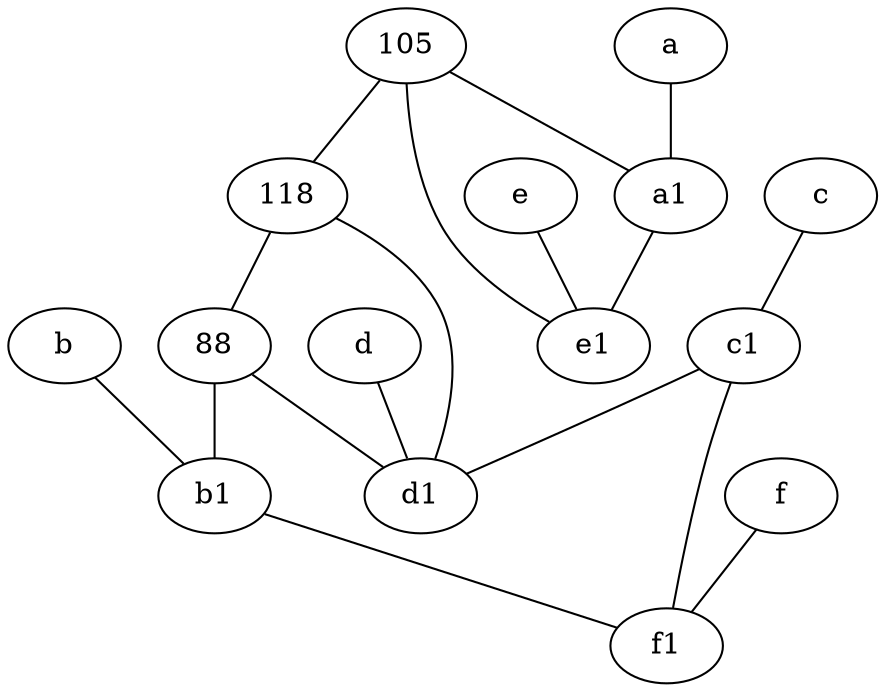 graph {
	node [labelfontsize=50]
	b [labelfontsize=50 pos="10,4!"]
	e1 [labelfontsize=50 pos="7,7!"]
	b1 [labelfontsize=50 pos="9,4!"]
	c [labelfontsize=50 pos="4.5,2!"]
	c1 [labelfontsize=50 pos="4.5,3!"]
	f1 [labelfontsize=50 pos="3,8!"]
	a [labelfontsize=50 pos="8,2!"]
	d1 [labelfontsize=50 pos="3,5!"]
	a1 [labelfontsize=50 pos="8,3!"]
	f [labelfontsize=50 pos="3,9!"]
	e [labelfontsize=50 pos="7,9!"]
	d [labelfontsize=50 pos="2,5!"]
	118 [labelfontsize=50]
	88 [labelfontsize=50]
	105 [labelfontsize=50]
	b -- b1
	a1 -- e1
	88 -- d1
	105 -- 118
	c -- c1
	e -- e1
	88 -- b1
	118 -- d1
	b1 -- f1
	f -- f1
	118 -- 88
	105 -- e1
	105 -- a1
	c1 -- d1
	c1 -- f1
	d -- d1
	a -- a1
}
